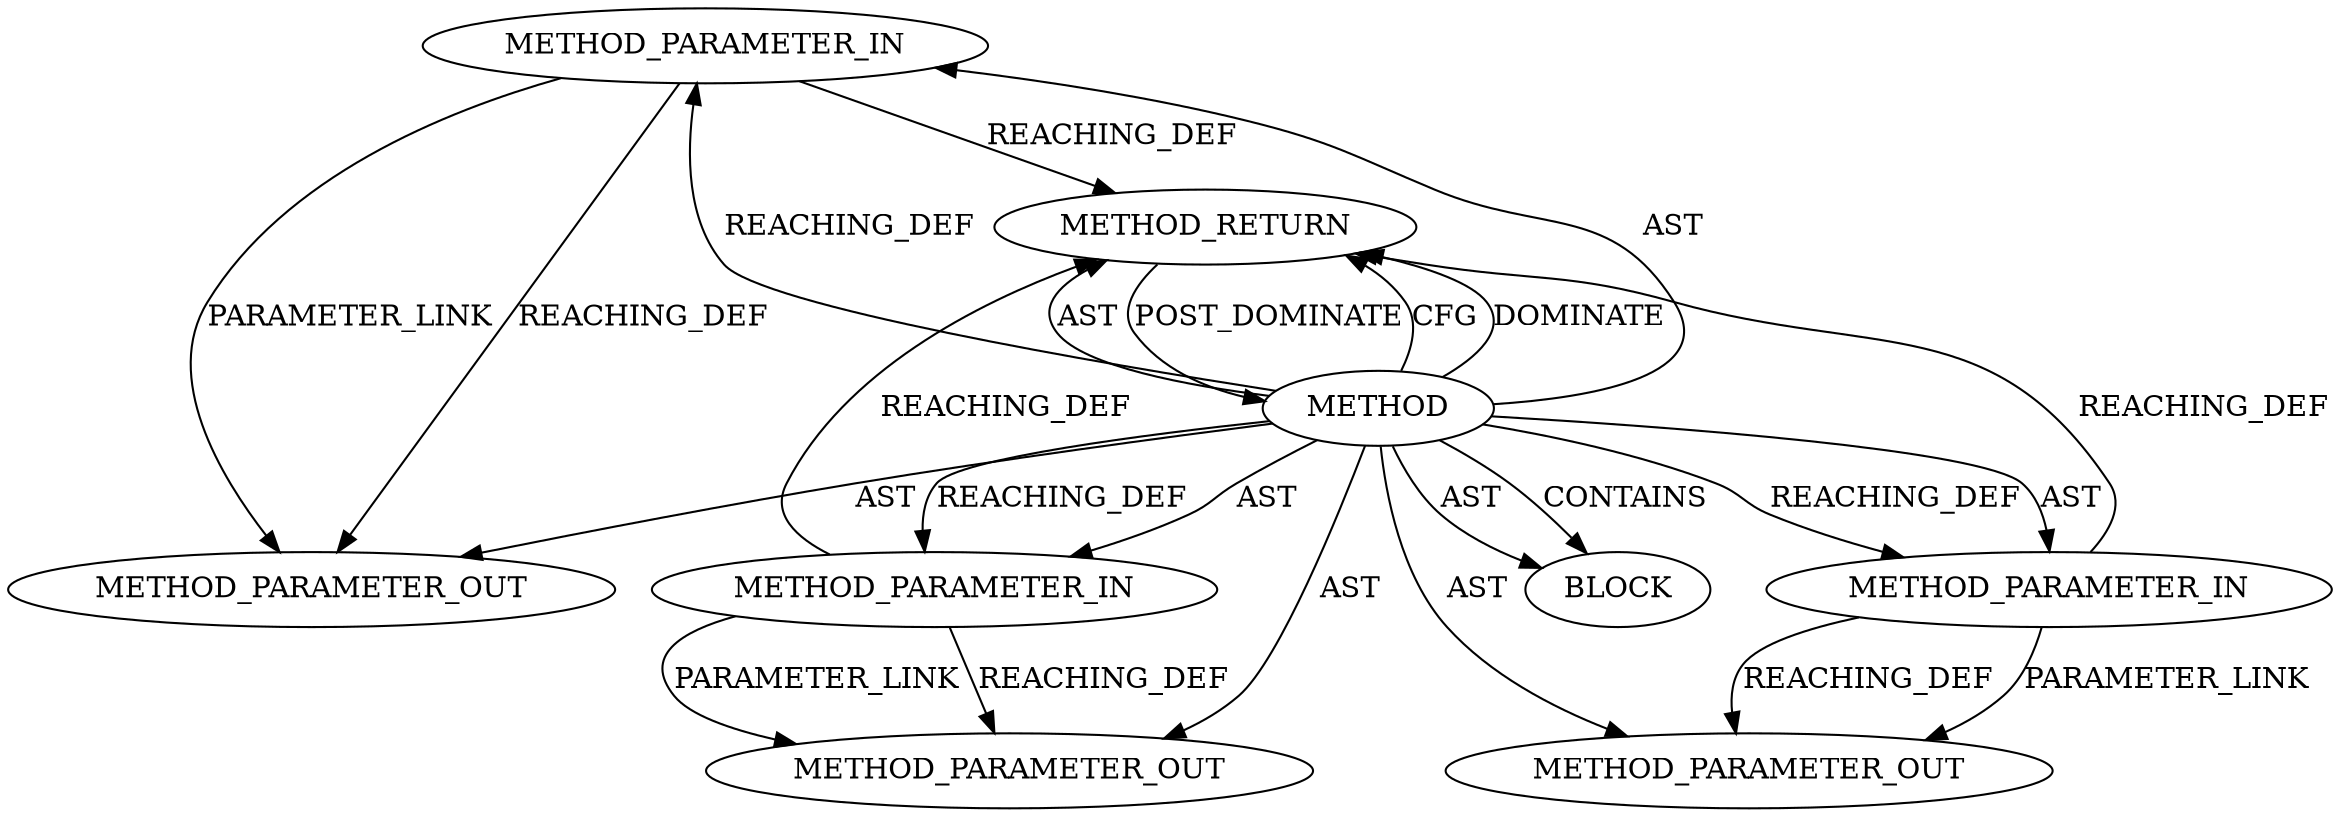 digraph {
  22311 [label=METHOD_PARAMETER_OUT ORDER=3 CODE="p3" IS_VARIADIC=false TYPE_FULL_NAME="ANY" EVALUATION_STRATEGY="BY_VALUE" INDEX=3 NAME="p3"]
  20768 [label=METHOD_PARAMETER_IN ORDER=1 CODE="p1" IS_VARIADIC=false TYPE_FULL_NAME="ANY" EVALUATION_STRATEGY="BY_VALUE" INDEX=1 NAME="p1"]
  22310 [label=METHOD_PARAMETER_OUT ORDER=2 CODE="p2" IS_VARIADIC=false TYPE_FULL_NAME="ANY" EVALUATION_STRATEGY="BY_VALUE" INDEX=2 NAME="p2"]
  20771 [label=BLOCK ORDER=1 ARGUMENT_INDEX=1 CODE="<empty>" TYPE_FULL_NAME="ANY"]
  20769 [label=METHOD_PARAMETER_IN ORDER=2 CODE="p2" IS_VARIADIC=false TYPE_FULL_NAME="ANY" EVALUATION_STRATEGY="BY_VALUE" INDEX=2 NAME="p2"]
  20770 [label=METHOD_PARAMETER_IN ORDER=3 CODE="p3" IS_VARIADIC=false TYPE_FULL_NAME="ANY" EVALUATION_STRATEGY="BY_VALUE" INDEX=3 NAME="p3"]
  22309 [label=METHOD_PARAMETER_OUT ORDER=1 CODE="p1" IS_VARIADIC=false TYPE_FULL_NAME="ANY" EVALUATION_STRATEGY="BY_VALUE" INDEX=1 NAME="p1"]
  20772 [label=METHOD_RETURN ORDER=2 CODE="RET" TYPE_FULL_NAME="ANY" EVALUATION_STRATEGY="BY_VALUE"]
  20767 [label=METHOD AST_PARENT_TYPE="NAMESPACE_BLOCK" AST_PARENT_FULL_NAME="<global>" ORDER=0 CODE="<empty>" FULL_NAME="sg_chain" IS_EXTERNAL=true FILENAME="<empty>" SIGNATURE="" NAME="sg_chain"]
  20767 -> 22309 [label=AST ]
  20767 -> 20770 [label=AST ]
  20772 -> 20767 [label=POST_DOMINATE ]
  20769 -> 22310 [label=REACHING_DEF VARIABLE="p2"]
  20767 -> 20771 [label=CONTAINS ]
  20768 -> 22309 [label=PARAMETER_LINK ]
  20769 -> 20772 [label=REACHING_DEF VARIABLE="p2"]
  20767 -> 20769 [label=REACHING_DEF VARIABLE=""]
  20767 -> 22310 [label=AST ]
  20767 -> 20770 [label=REACHING_DEF VARIABLE=""]
  20767 -> 20772 [label=CFG ]
  20768 -> 22309 [label=REACHING_DEF VARIABLE="p1"]
  20770 -> 20772 [label=REACHING_DEF VARIABLE="p3"]
  20767 -> 20768 [label=REACHING_DEF VARIABLE=""]
  20768 -> 20772 [label=REACHING_DEF VARIABLE="p1"]
  20770 -> 22311 [label=REACHING_DEF VARIABLE="p3"]
  20767 -> 20772 [label=DOMINATE ]
  20767 -> 22311 [label=AST ]
  20769 -> 22310 [label=PARAMETER_LINK ]
  20767 -> 20769 [label=AST ]
  20767 -> 20771 [label=AST ]
  20767 -> 20768 [label=AST ]
  20767 -> 20772 [label=AST ]
  20770 -> 22311 [label=PARAMETER_LINK ]
}
